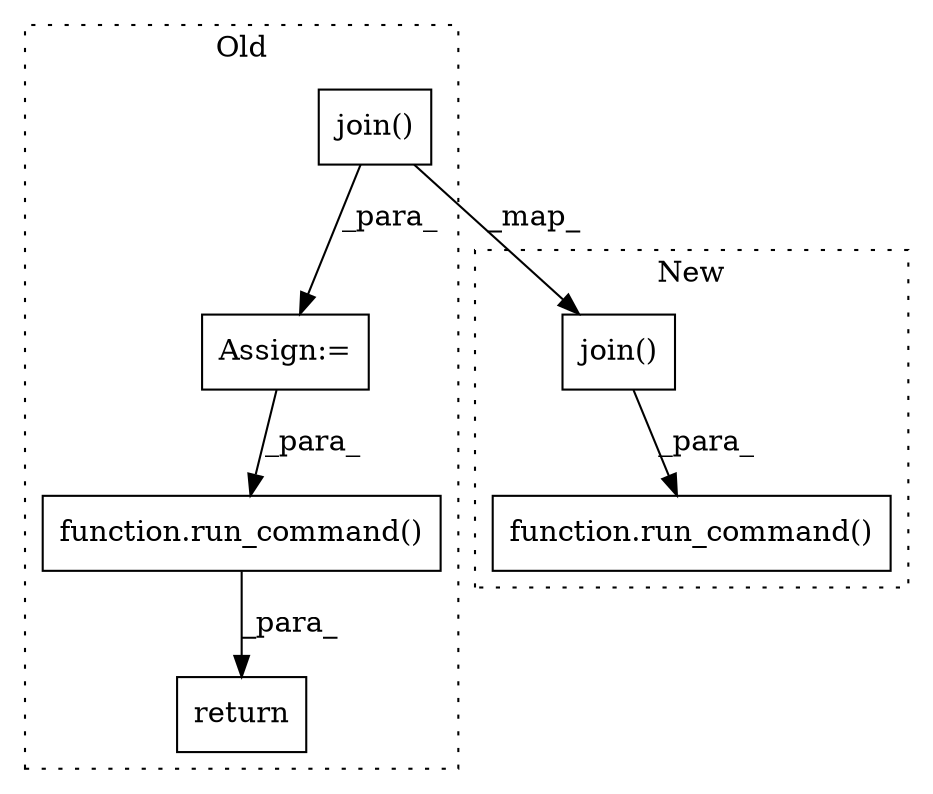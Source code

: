 digraph G {
subgraph cluster0 {
1 [label="function.run_command()" a="75" s="2059,2083" l="12,1" shape="box"];
3 [label="join()" a="75" s="2029,2045" l="9,1" shape="box"];
5 [label="Assign:=" a="68" s="2026" l="3" shape="box"];
6 [label="return" a="93" s="2052" l="7" shape="box"];
label = "Old";
style="dotted";
}
subgraph cluster1 {
2 [label="function.run_command()" a="75" s="1957,1991" l="12,1" shape="box"];
4 [label="join()" a="75" s="1969,1985" l="9,1" shape="box"];
label = "New";
style="dotted";
}
1 -> 6 [label="_para_"];
3 -> 4 [label="_map_"];
3 -> 5 [label="_para_"];
4 -> 2 [label="_para_"];
5 -> 1 [label="_para_"];
}